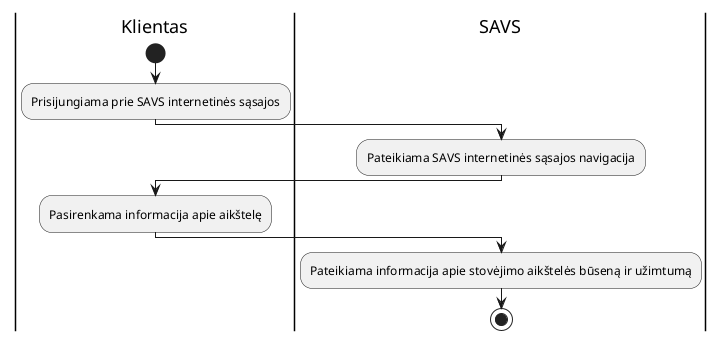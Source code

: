 @startuml

|Klientas|
start
:Prisijungiama prie SAVS internetinės sąsajos;
|SAVS|
:Pateikiama SAVS internetinės sąsajos navigacija;
|Klientas|
:Pasirenkama informacija apie aikštelę;
|SAVS|
:Pateikiama informacija apie stovėjimo aikštelės būseną ir užimtumą;
stop

@enduml